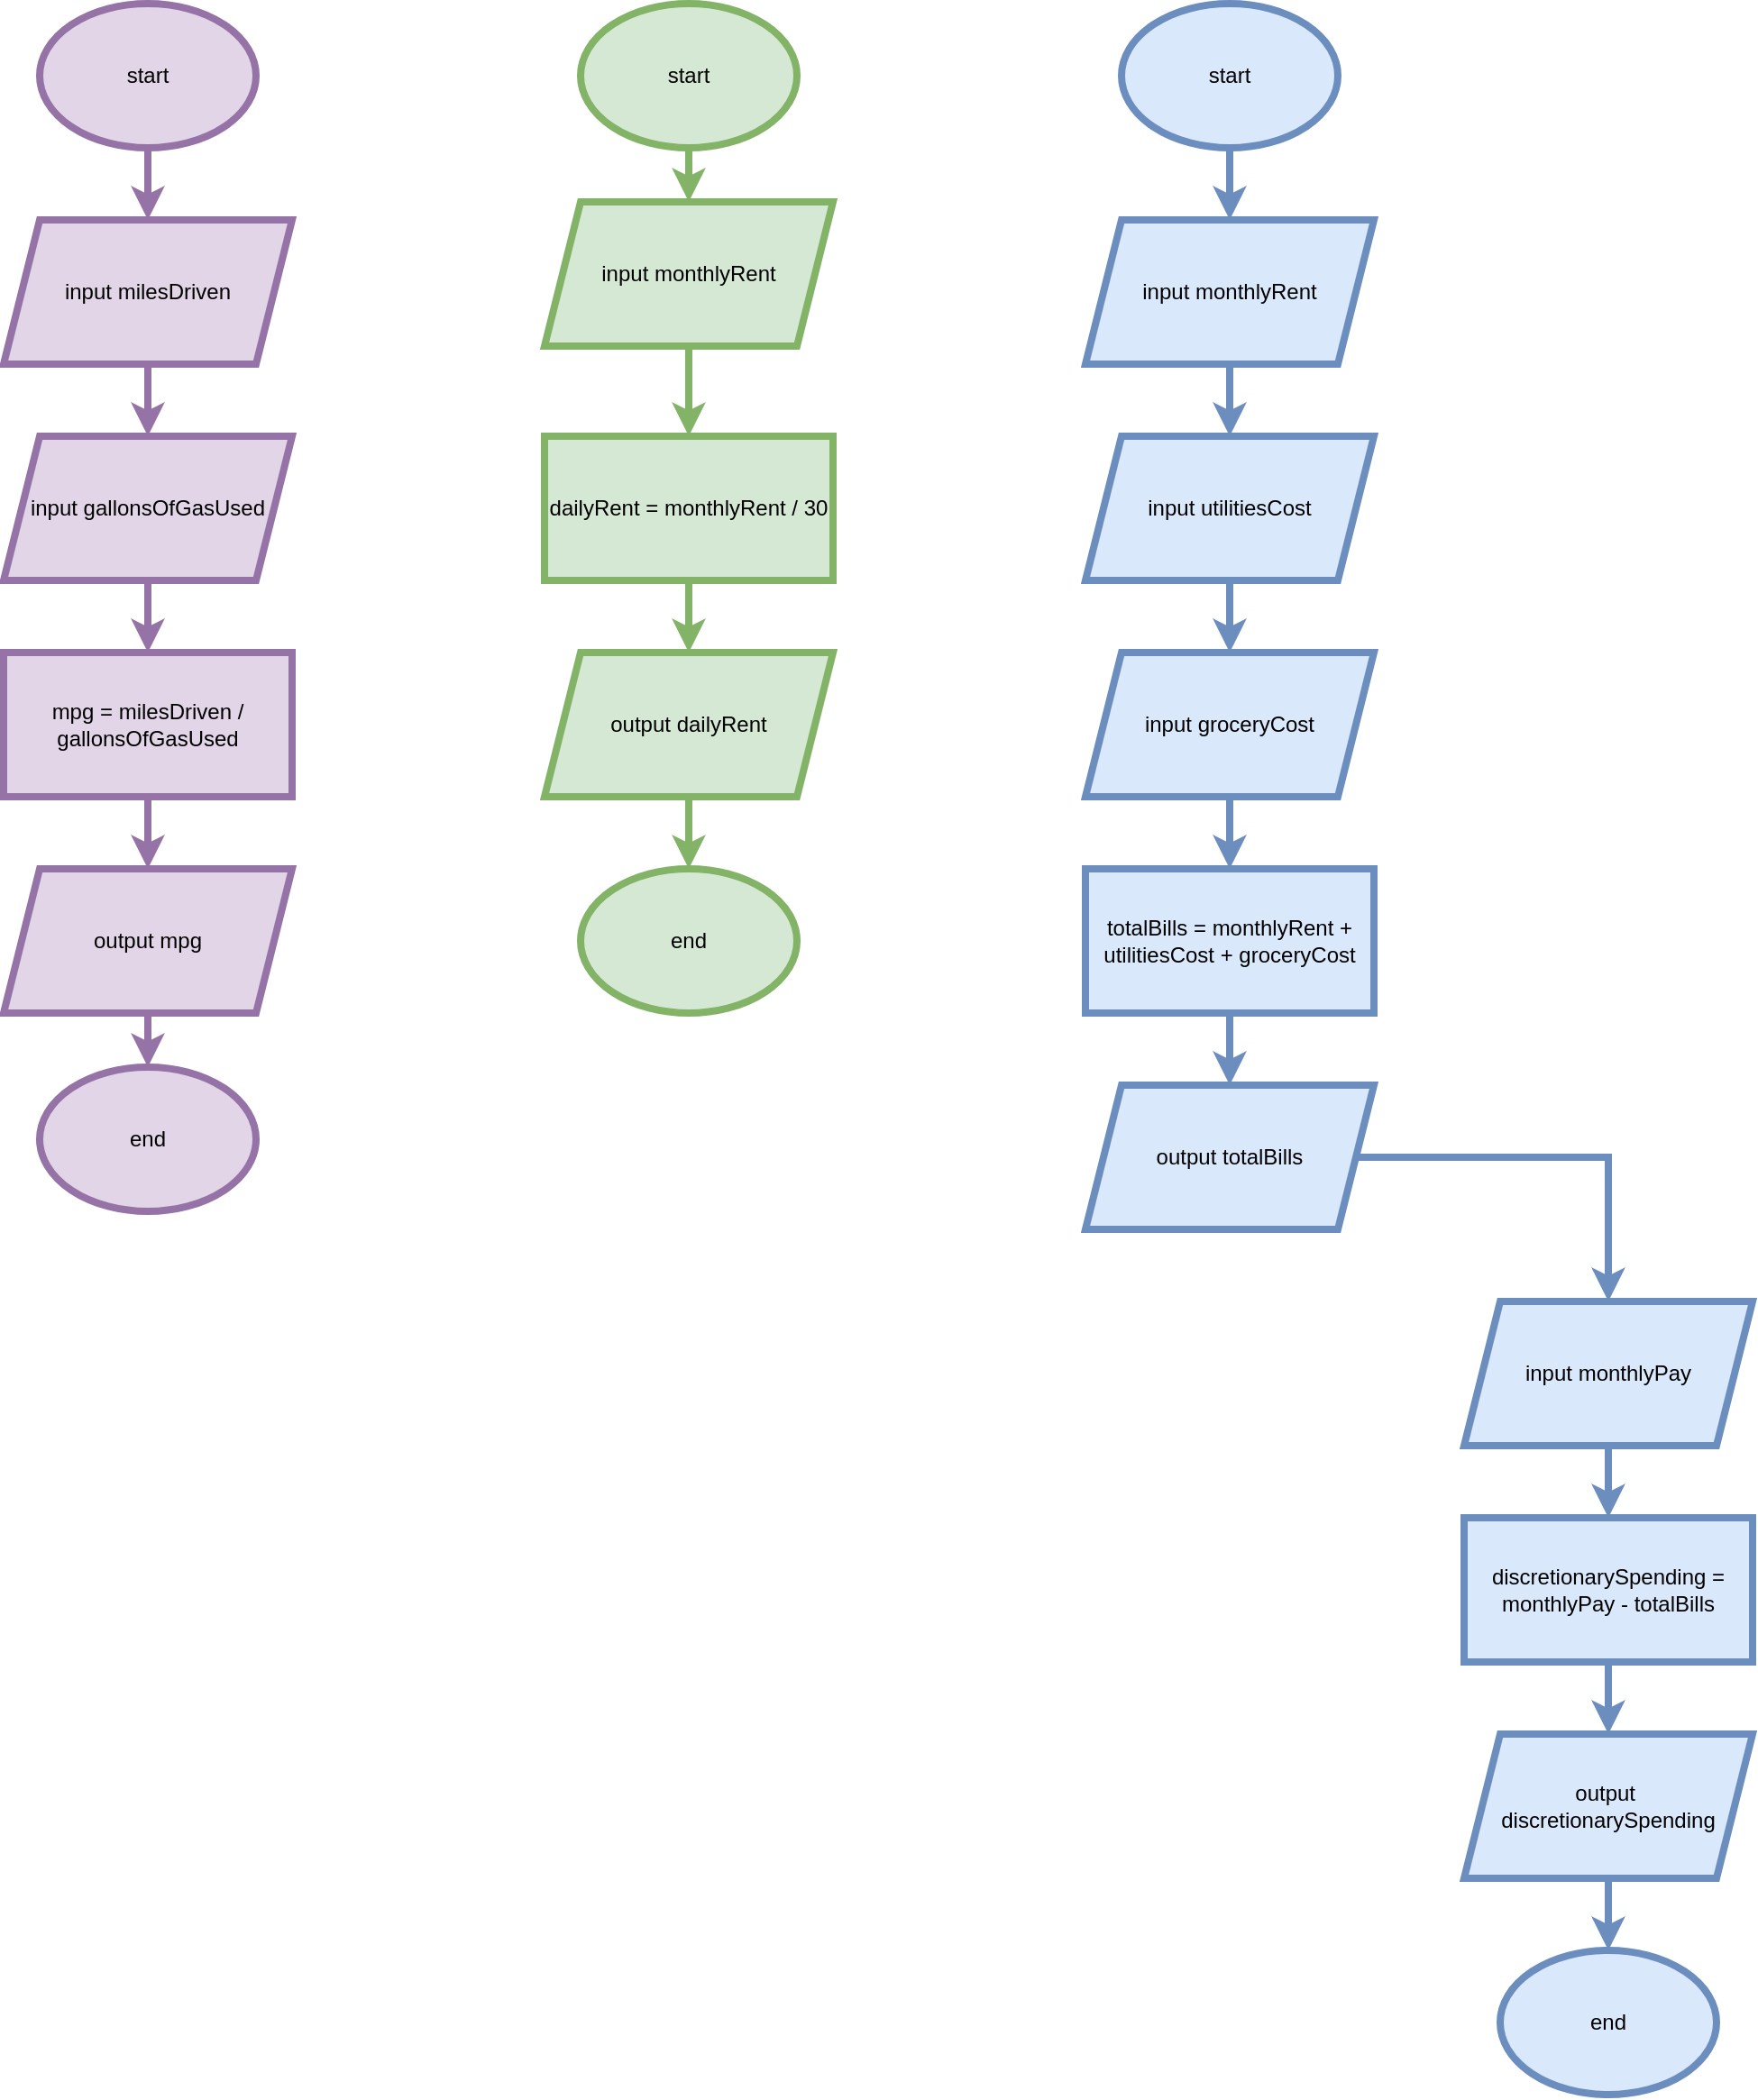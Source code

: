 <mxfile version="24.7.7">
  <diagram name="Page-1" id="Q24Te6iQJMVP2xUG6GIa">
    <mxGraphModel dx="2100" dy="1236" grid="1" gridSize="10" guides="1" tooltips="1" connect="1" arrows="1" fold="1" page="1" pageScale="2" pageWidth="850" pageHeight="1100" math="0" shadow="0">
      <root>
        <mxCell id="0" />
        <mxCell id="1" parent="0" />
        <mxCell id="2huRS0k6ANEK0z0OvlgN-1" value="start" style="ellipse;whiteSpace=wrap;html=1;fillColor=#e1d5e7;strokeColor=#9673a6;strokeWidth=4;" vertex="1" parent="1">
          <mxGeometry x="40" y="40" width="120" height="80" as="geometry" />
        </mxCell>
        <mxCell id="2huRS0k6ANEK0z0OvlgN-3" value="input milesDriven" style="rounded=0;whiteSpace=wrap;html=1;fillColor=#e1d5e7;strokeColor=#9673a6;shape=parallelogram;perimeter=parallelogramPerimeter;fixedSize=1;strokeWidth=4;" vertex="1" parent="1">
          <mxGeometry x="20" y="160" width="160" height="80" as="geometry" />
        </mxCell>
        <mxCell id="2huRS0k6ANEK0z0OvlgN-4" value="" style="edgeStyle=orthogonalEdgeStyle;rounded=0;orthogonalLoop=1;jettySize=auto;html=1;strokeColor=#9673a6;strokeWidth=4;fillColor=#e1d5e7;" edge="1" parent="1" source="2huRS0k6ANEK0z0OvlgN-1" target="2huRS0k6ANEK0z0OvlgN-3">
          <mxGeometry relative="1" as="geometry" />
        </mxCell>
        <mxCell id="2huRS0k6ANEK0z0OvlgN-5" value="input gallonsOfGasUsed" style="shape=parallelogram;perimeter=parallelogramPerimeter;whiteSpace=wrap;html=1;fixedSize=1;fillColor=#e1d5e7;strokeColor=#9673a6;strokeWidth=4;" vertex="1" parent="1">
          <mxGeometry x="20" y="280" width="160" height="80" as="geometry" />
        </mxCell>
        <mxCell id="2huRS0k6ANEK0z0OvlgN-6" value="" style="edgeStyle=orthogonalEdgeStyle;rounded=0;orthogonalLoop=1;jettySize=auto;html=1;strokeColor=#9673a6;strokeWidth=4;fillColor=#e1d5e7;" edge="1" parent="1" source="2huRS0k6ANEK0z0OvlgN-3" target="2huRS0k6ANEK0z0OvlgN-5">
          <mxGeometry relative="1" as="geometry" />
        </mxCell>
        <mxCell id="2huRS0k6ANEK0z0OvlgN-9" value="mpg = milesDriven / gallonsOfGasUsed" style="rounded=0;whiteSpace=wrap;html=1;fillColor=#e1d5e7;strokeColor=#9673a6;strokeWidth=4;" vertex="1" parent="1">
          <mxGeometry x="20" y="400" width="160" height="80" as="geometry" />
        </mxCell>
        <mxCell id="2huRS0k6ANEK0z0OvlgN-10" value="" style="edgeStyle=orthogonalEdgeStyle;rounded=0;orthogonalLoop=1;jettySize=auto;html=1;strokeColor=#9673a6;strokeWidth=4;fillColor=#e1d5e7;" edge="1" parent="1" source="2huRS0k6ANEK0z0OvlgN-5" target="2huRS0k6ANEK0z0OvlgN-9">
          <mxGeometry relative="1" as="geometry" />
        </mxCell>
        <mxCell id="2huRS0k6ANEK0z0OvlgN-11" value="output mpg" style="shape=parallelogram;perimeter=parallelogramPerimeter;whiteSpace=wrap;html=1;fixedSize=1;fillColor=#e1d5e7;strokeColor=#9673a6;strokeWidth=4;" vertex="1" parent="1">
          <mxGeometry x="20" y="520" width="160" height="80" as="geometry" />
        </mxCell>
        <mxCell id="2huRS0k6ANEK0z0OvlgN-12" value="" style="edgeStyle=orthogonalEdgeStyle;rounded=0;orthogonalLoop=1;jettySize=auto;html=1;strokeColor=#9673a6;strokeWidth=4;fillColor=#e1d5e7;" edge="1" parent="1" source="2huRS0k6ANEK0z0OvlgN-9" target="2huRS0k6ANEK0z0OvlgN-11">
          <mxGeometry relative="1" as="geometry" />
        </mxCell>
        <mxCell id="2huRS0k6ANEK0z0OvlgN-13" value="end" style="ellipse;whiteSpace=wrap;html=1;fillColor=#e1d5e7;strokeColor=#9673a6;strokeWidth=4;" vertex="1" parent="1">
          <mxGeometry x="40" y="630" width="120" height="80" as="geometry" />
        </mxCell>
        <mxCell id="2huRS0k6ANEK0z0OvlgN-14" value="" style="edgeStyle=orthogonalEdgeStyle;rounded=0;orthogonalLoop=1;jettySize=auto;html=1;strokeColor=#9673a6;strokeWidth=4;fillColor=#e1d5e7;" edge="1" parent="1" source="2huRS0k6ANEK0z0OvlgN-11" target="2huRS0k6ANEK0z0OvlgN-13">
          <mxGeometry relative="1" as="geometry" />
        </mxCell>
        <mxCell id="2huRS0k6ANEK0z0OvlgN-15" value="start" style="ellipse;whiteSpace=wrap;html=1;fillColor=#d5e8d4;strokeColor=#82b366;strokeWidth=4;" vertex="1" parent="1">
          <mxGeometry x="340" y="40" width="120" height="80" as="geometry" />
        </mxCell>
        <mxCell id="2huRS0k6ANEK0z0OvlgN-16" value="input monthlyRent" style="shape=parallelogram;perimeter=parallelogramPerimeter;whiteSpace=wrap;html=1;fixedSize=1;fillColor=#d5e8d4;strokeColor=#82b366;strokeWidth=4;" vertex="1" parent="1">
          <mxGeometry x="320" y="150" width="160" height="80" as="geometry" />
        </mxCell>
        <mxCell id="2huRS0k6ANEK0z0OvlgN-17" value="" style="edgeStyle=orthogonalEdgeStyle;rounded=0;orthogonalLoop=1;jettySize=auto;html=1;fillColor=#d5e8d4;strokeColor=#82b366;strokeWidth=4;" edge="1" parent="1" source="2huRS0k6ANEK0z0OvlgN-15" target="2huRS0k6ANEK0z0OvlgN-16">
          <mxGeometry relative="1" as="geometry" />
        </mxCell>
        <mxCell id="2huRS0k6ANEK0z0OvlgN-18" value="dailyRent = monthlyRent / 30" style="rounded=0;whiteSpace=wrap;html=1;fillColor=#d5e8d4;strokeColor=#82b366;strokeWidth=4;" vertex="1" parent="1">
          <mxGeometry x="320" y="280" width="160" height="80" as="geometry" />
        </mxCell>
        <mxCell id="2huRS0k6ANEK0z0OvlgN-19" value="" style="edgeStyle=orthogonalEdgeStyle;rounded=0;orthogonalLoop=1;jettySize=auto;html=1;fillColor=#d5e8d4;strokeColor=#82b366;strokeWidth=4;" edge="1" parent="1" source="2huRS0k6ANEK0z0OvlgN-16" target="2huRS0k6ANEK0z0OvlgN-18">
          <mxGeometry relative="1" as="geometry" />
        </mxCell>
        <mxCell id="2huRS0k6ANEK0z0OvlgN-21" value="output dailyRent" style="shape=parallelogram;perimeter=parallelogramPerimeter;whiteSpace=wrap;html=1;fixedSize=1;fillColor=#d5e8d4;strokeColor=#82b366;strokeWidth=4;" vertex="1" parent="1">
          <mxGeometry x="320" y="400" width="160" height="80" as="geometry" />
        </mxCell>
        <mxCell id="2huRS0k6ANEK0z0OvlgN-22" value="" style="edgeStyle=orthogonalEdgeStyle;rounded=0;orthogonalLoop=1;jettySize=auto;html=1;fillColor=#d5e8d4;strokeColor=#82b366;strokeWidth=4;" edge="1" parent="1" source="2huRS0k6ANEK0z0OvlgN-18" target="2huRS0k6ANEK0z0OvlgN-21">
          <mxGeometry relative="1" as="geometry" />
        </mxCell>
        <mxCell id="2huRS0k6ANEK0z0OvlgN-23" value="end" style="ellipse;whiteSpace=wrap;html=1;fillColor=#d5e8d4;strokeColor=#82b366;strokeWidth=4;" vertex="1" parent="1">
          <mxGeometry x="340" y="520" width="120" height="80" as="geometry" />
        </mxCell>
        <mxCell id="2huRS0k6ANEK0z0OvlgN-24" value="" style="edgeStyle=orthogonalEdgeStyle;rounded=0;orthogonalLoop=1;jettySize=auto;html=1;fillColor=#d5e8d4;strokeColor=#82b366;strokeWidth=4;" edge="1" parent="1" source="2huRS0k6ANEK0z0OvlgN-21" target="2huRS0k6ANEK0z0OvlgN-23">
          <mxGeometry relative="1" as="geometry" />
        </mxCell>
        <mxCell id="2huRS0k6ANEK0z0OvlgN-25" value="start" style="ellipse;whiteSpace=wrap;html=1;fillColor=#dae8fc;strokeColor=#6c8ebf;strokeWidth=4;" vertex="1" parent="1">
          <mxGeometry x="640" y="40" width="120" height="80" as="geometry" />
        </mxCell>
        <mxCell id="2huRS0k6ANEK0z0OvlgN-26" value="input monthlyRent" style="shape=parallelogram;perimeter=parallelogramPerimeter;whiteSpace=wrap;html=1;fixedSize=1;fillColor=#dae8fc;strokeColor=#6c8ebf;strokeWidth=4;" vertex="1" parent="1">
          <mxGeometry x="620" y="160" width="160" height="80" as="geometry" />
        </mxCell>
        <mxCell id="2huRS0k6ANEK0z0OvlgN-27" value="" style="edgeStyle=orthogonalEdgeStyle;rounded=0;orthogonalLoop=1;jettySize=auto;html=1;fillColor=#dae8fc;strokeColor=#6c8ebf;strokeWidth=4;" edge="1" parent="1" source="2huRS0k6ANEK0z0OvlgN-25" target="2huRS0k6ANEK0z0OvlgN-26">
          <mxGeometry relative="1" as="geometry" />
        </mxCell>
        <mxCell id="2huRS0k6ANEK0z0OvlgN-28" value="input utilitiesCost" style="shape=parallelogram;perimeter=parallelogramPerimeter;whiteSpace=wrap;html=1;fixedSize=1;fillColor=#dae8fc;strokeColor=#6c8ebf;strokeWidth=4;" vertex="1" parent="1">
          <mxGeometry x="620" y="280" width="160" height="80" as="geometry" />
        </mxCell>
        <mxCell id="2huRS0k6ANEK0z0OvlgN-29" value="" style="edgeStyle=orthogonalEdgeStyle;rounded=0;orthogonalLoop=1;jettySize=auto;html=1;fillColor=#dae8fc;strokeColor=#6c8ebf;strokeWidth=4;" edge="1" parent="1" source="2huRS0k6ANEK0z0OvlgN-26" target="2huRS0k6ANEK0z0OvlgN-28">
          <mxGeometry relative="1" as="geometry" />
        </mxCell>
        <mxCell id="2huRS0k6ANEK0z0OvlgN-30" value="input groceryCost" style="shape=parallelogram;perimeter=parallelogramPerimeter;whiteSpace=wrap;html=1;fixedSize=1;fillColor=#dae8fc;strokeColor=#6c8ebf;strokeWidth=4;" vertex="1" parent="1">
          <mxGeometry x="620" y="400" width="160" height="80" as="geometry" />
        </mxCell>
        <mxCell id="2huRS0k6ANEK0z0OvlgN-31" value="" style="edgeStyle=orthogonalEdgeStyle;rounded=0;orthogonalLoop=1;jettySize=auto;html=1;fillColor=#dae8fc;strokeColor=#6c8ebf;strokeWidth=4;" edge="1" parent="1" source="2huRS0k6ANEK0z0OvlgN-28" target="2huRS0k6ANEK0z0OvlgN-30">
          <mxGeometry relative="1" as="geometry" />
        </mxCell>
        <mxCell id="2huRS0k6ANEK0z0OvlgN-32" value="totalBills = monthlyRent + utilitiesCost + groceryCost" style="rounded=0;whiteSpace=wrap;html=1;fillColor=#dae8fc;strokeColor=#6c8ebf;strokeWidth=4;" vertex="1" parent="1">
          <mxGeometry x="620" y="520" width="160" height="80" as="geometry" />
        </mxCell>
        <mxCell id="2huRS0k6ANEK0z0OvlgN-33" value="" style="edgeStyle=orthogonalEdgeStyle;rounded=0;orthogonalLoop=1;jettySize=auto;html=1;fillColor=#dae8fc;strokeColor=#6c8ebf;strokeWidth=4;" edge="1" parent="1" source="2huRS0k6ANEK0z0OvlgN-30" target="2huRS0k6ANEK0z0OvlgN-32">
          <mxGeometry relative="1" as="geometry" />
        </mxCell>
        <mxCell id="2huRS0k6ANEK0z0OvlgN-34" value="output totalBills" style="shape=parallelogram;perimeter=parallelogramPerimeter;whiteSpace=wrap;html=1;fixedSize=1;fillColor=#dae8fc;strokeColor=#6c8ebf;strokeWidth=4;" vertex="1" parent="1">
          <mxGeometry x="620" y="640" width="160" height="80" as="geometry" />
        </mxCell>
        <mxCell id="2huRS0k6ANEK0z0OvlgN-35" value="" style="edgeStyle=orthogonalEdgeStyle;rounded=0;orthogonalLoop=1;jettySize=auto;html=1;fillColor=#dae8fc;strokeColor=#6c8ebf;strokeWidth=4;" edge="1" parent="1" source="2huRS0k6ANEK0z0OvlgN-32" target="2huRS0k6ANEK0z0OvlgN-34">
          <mxGeometry relative="1" as="geometry" />
        </mxCell>
        <mxCell id="2huRS0k6ANEK0z0OvlgN-36" value="input monthlyPay" style="shape=parallelogram;perimeter=parallelogramPerimeter;whiteSpace=wrap;html=1;fixedSize=1;fillColor=#dae8fc;strokeColor=#6c8ebf;strokeWidth=4;" vertex="1" parent="1">
          <mxGeometry x="830" y="760" width="160" height="80" as="geometry" />
        </mxCell>
        <mxCell id="2huRS0k6ANEK0z0OvlgN-37" value="" style="edgeStyle=orthogonalEdgeStyle;rounded=0;orthogonalLoop=1;jettySize=auto;html=1;fillColor=#dae8fc;strokeColor=#6c8ebf;strokeWidth=4;" edge="1" parent="1" source="2huRS0k6ANEK0z0OvlgN-34" target="2huRS0k6ANEK0z0OvlgN-36">
          <mxGeometry relative="1" as="geometry" />
        </mxCell>
        <mxCell id="2huRS0k6ANEK0z0OvlgN-38" value="discretionarySpending = monthlyPay - totalBills" style="rounded=0;whiteSpace=wrap;html=1;fillColor=#dae8fc;strokeColor=#6c8ebf;strokeWidth=4;" vertex="1" parent="1">
          <mxGeometry x="830" y="880" width="160" height="80" as="geometry" />
        </mxCell>
        <mxCell id="2huRS0k6ANEK0z0OvlgN-39" value="" style="edgeStyle=orthogonalEdgeStyle;rounded=0;orthogonalLoop=1;jettySize=auto;html=1;fillColor=#dae8fc;strokeColor=#6c8ebf;strokeWidth=4;" edge="1" parent="1" source="2huRS0k6ANEK0z0OvlgN-36" target="2huRS0k6ANEK0z0OvlgN-38">
          <mxGeometry relative="1" as="geometry" />
        </mxCell>
        <mxCell id="2huRS0k6ANEK0z0OvlgN-40" value="output&amp;nbsp;&lt;div&gt;discretionarySpending&lt;/div&gt;" style="shape=parallelogram;perimeter=parallelogramPerimeter;whiteSpace=wrap;html=1;fixedSize=1;fillColor=#dae8fc;strokeColor=#6c8ebf;strokeWidth=4;" vertex="1" parent="1">
          <mxGeometry x="830" y="1000" width="160" height="80" as="geometry" />
        </mxCell>
        <mxCell id="2huRS0k6ANEK0z0OvlgN-41" value="" style="edgeStyle=orthogonalEdgeStyle;rounded=0;orthogonalLoop=1;jettySize=auto;html=1;fillColor=#dae8fc;strokeColor=#6c8ebf;strokeWidth=4;" edge="1" parent="1" source="2huRS0k6ANEK0z0OvlgN-38" target="2huRS0k6ANEK0z0OvlgN-40">
          <mxGeometry relative="1" as="geometry" />
        </mxCell>
        <mxCell id="2huRS0k6ANEK0z0OvlgN-42" value="end" style="ellipse;whiteSpace=wrap;html=1;fillColor=#dae8fc;strokeColor=#6c8ebf;strokeWidth=4;" vertex="1" parent="1">
          <mxGeometry x="850" y="1120" width="120" height="80" as="geometry" />
        </mxCell>
        <mxCell id="2huRS0k6ANEK0z0OvlgN-43" value="" style="edgeStyle=orthogonalEdgeStyle;rounded=0;orthogonalLoop=1;jettySize=auto;html=1;fillColor=#dae8fc;strokeColor=#6c8ebf;strokeWidth=4;" edge="1" parent="1" source="2huRS0k6ANEK0z0OvlgN-40" target="2huRS0k6ANEK0z0OvlgN-42">
          <mxGeometry relative="1" as="geometry" />
        </mxCell>
      </root>
    </mxGraphModel>
  </diagram>
</mxfile>
